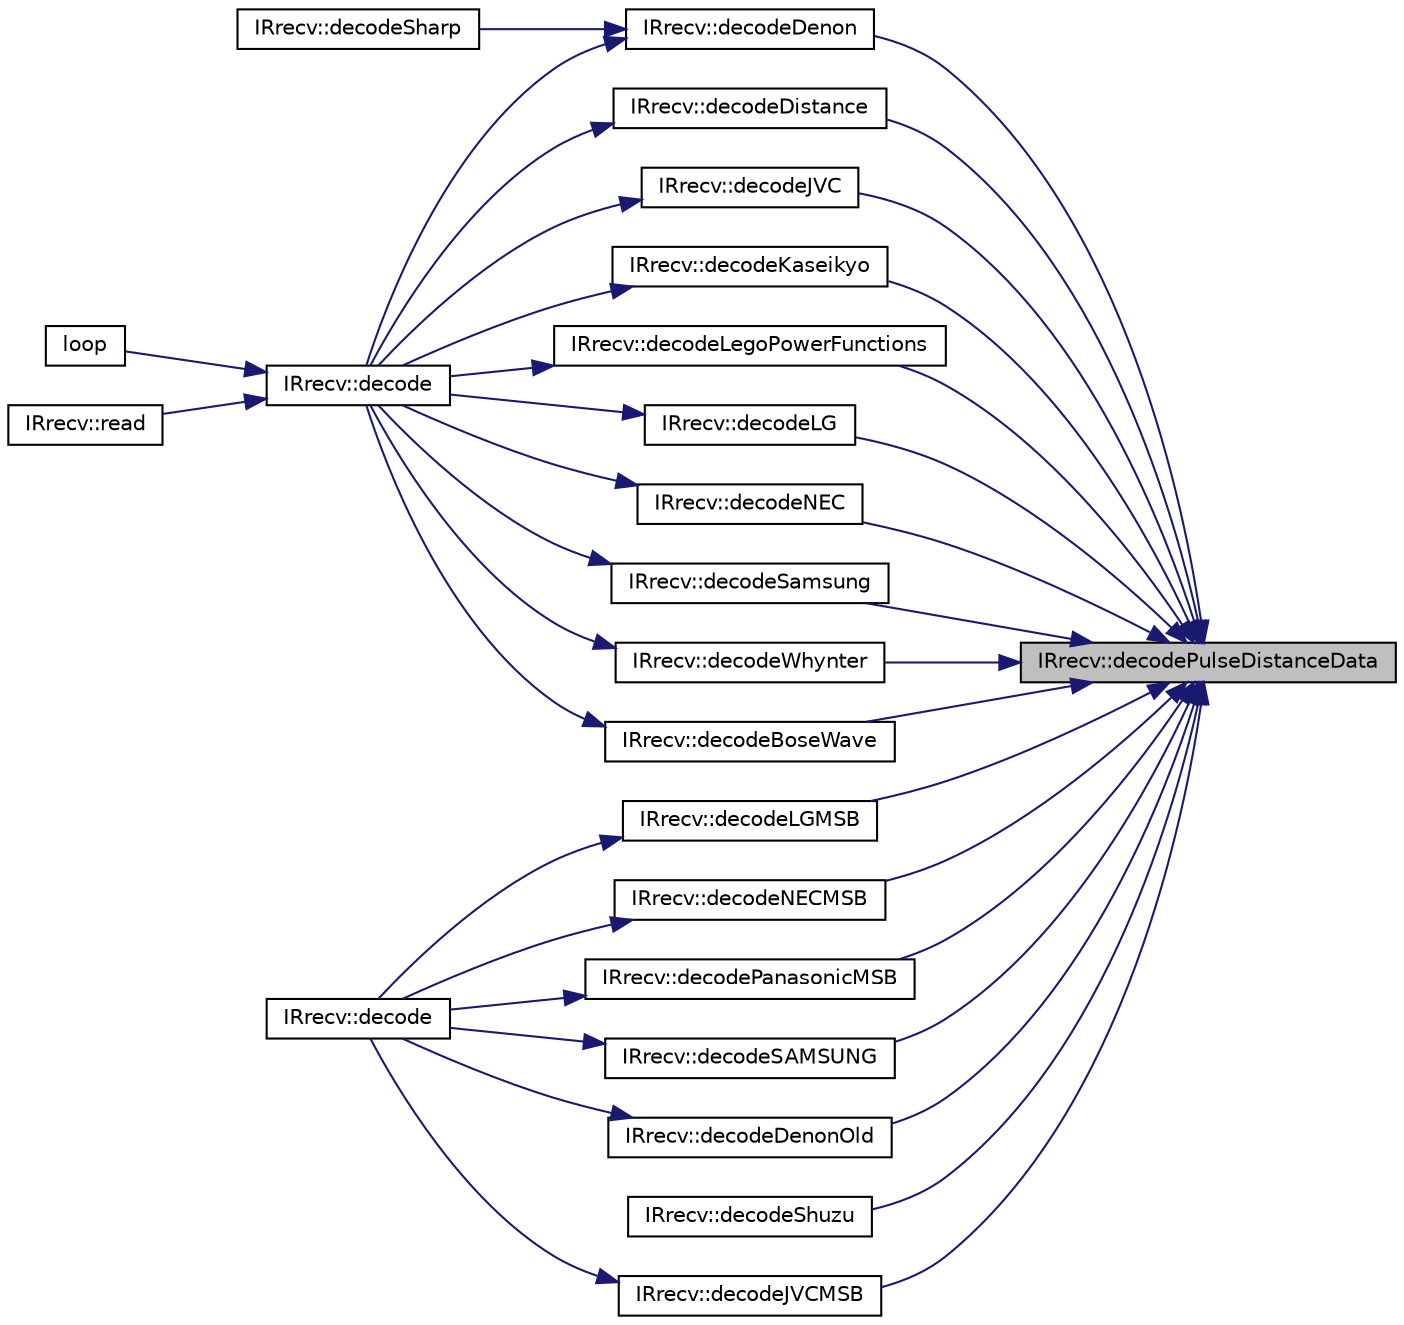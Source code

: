 digraph "IRrecv::decodePulseDistanceData"
{
 // LATEX_PDF_SIZE
  edge [fontname="Helvetica",fontsize="10",labelfontname="Helvetica",labelfontsize="10"];
  node [fontname="Helvetica",fontsize="10",shape=record];
  rankdir="RL";
  Node1 [label="IRrecv::decodePulseDistanceData",height=0.2,width=0.4,color="black", fillcolor="grey75", style="filled", fontcolor="black",tooltip=" "];
  Node1 -> Node2 [dir="back",color="midnightblue",fontsize="10",style="solid"];
  Node2 [label="IRrecv::decodeBoseWave",height=0.2,width=0.4,color="black", fillcolor="white", style="filled",URL="$group___decoder.html#gaf9a5bf8248971aca9d4f5b68f3e9f858",tooltip=" "];
  Node2 -> Node3 [dir="back",color="midnightblue",fontsize="10",style="solid"];
  Node3 [label="IRrecv::decode",height=0.2,width=0.4,color="black", fillcolor="white", style="filled",URL="$group___receiving.html#ga913af602be49b9182fb0b22e9e351b36",tooltip=" "];
  Node3 -> Node4 [dir="back",color="midnightblue",fontsize="10",style="solid"];
  Node4 [label="loop",height=0.2,width=0.4,color="black", fillcolor="white", style="filled",URL="$main_8cpp.html#afe461d27b9c48d5921c00d521181f12f",tooltip=" "];
  Node3 -> Node5 [dir="back",color="midnightblue",fontsize="10",style="solid"];
  Node5 [label="IRrecv::read",height=0.2,width=0.4,color="black", fillcolor="white", style="filled",URL="$group___receiving.html#ga471a42c75e807e43827e319852536e3c",tooltip=" "];
  Node1 -> Node6 [dir="back",color="midnightblue",fontsize="10",style="solid"];
  Node6 [label="IRrecv::decodeDenon",height=0.2,width=0.4,color="black", fillcolor="white", style="filled",URL="$group___decoder.html#ga680c0090daf6945a85fd2658af84dfac",tooltip=" "];
  Node6 -> Node3 [dir="back",color="midnightblue",fontsize="10",style="solid"];
  Node6 -> Node7 [dir="back",color="midnightblue",fontsize="10",style="solid"];
  Node7 [label="IRrecv::decodeSharp",height=0.2,width=0.4,color="black", fillcolor="white", style="filled",URL="$group___decoder.html#ga7edfd9309ccd7f87762a17480635dcd6",tooltip=" "];
  Node1 -> Node8 [dir="back",color="midnightblue",fontsize="10",style="solid"];
  Node8 [label="IRrecv::decodeDenonOld",height=0.2,width=0.4,color="black", fillcolor="white", style="filled",URL="$group___decoder.html#ga5d11ba281c103fe66e0912c46276c26e",tooltip=" "];
  Node8 -> Node9 [dir="back",color="midnightblue",fontsize="10",style="solid"];
  Node9 [label="IRrecv::decode",height=0.2,width=0.4,color="black", fillcolor="white", style="filled",URL="$group___receiving.html#ga9705c2ae98b44014e6e8bf55191b2eba",tooltip=" "];
  Node1 -> Node10 [dir="back",color="midnightblue",fontsize="10",style="solid"];
  Node10 [label="IRrecv::decodeDistance",height=0.2,width=0.4,color="black", fillcolor="white", style="filled",URL="$group___decoder.html#ga0d0267f8c89e3cffbecd103195b67f3c",tooltip=" "];
  Node10 -> Node3 [dir="back",color="midnightblue",fontsize="10",style="solid"];
  Node1 -> Node11 [dir="back",color="midnightblue",fontsize="10",style="solid"];
  Node11 [label="IRrecv::decodeJVC",height=0.2,width=0.4,color="black", fillcolor="white", style="filled",URL="$group___decoder.html#gad6ecf38f85cefea8f71090fce4dbbbed",tooltip=" "];
  Node11 -> Node3 [dir="back",color="midnightblue",fontsize="10",style="solid"];
  Node1 -> Node12 [dir="back",color="midnightblue",fontsize="10",style="solid"];
  Node12 [label="IRrecv::decodeJVCMSB",height=0.2,width=0.4,color="black", fillcolor="white", style="filled",URL="$group___decoder.html#gad7512fb183efc882f493ce5ab4c2bd10",tooltip=" "];
  Node12 -> Node9 [dir="back",color="midnightblue",fontsize="10",style="solid"];
  Node1 -> Node13 [dir="back",color="midnightblue",fontsize="10",style="solid"];
  Node13 [label="IRrecv::decodeKaseikyo",height=0.2,width=0.4,color="black", fillcolor="white", style="filled",URL="$group___decoder.html#ga099d67ab5fef881af8838d6cb11d0b14",tooltip=" "];
  Node13 -> Node3 [dir="back",color="midnightblue",fontsize="10",style="solid"];
  Node1 -> Node14 [dir="back",color="midnightblue",fontsize="10",style="solid"];
  Node14 [label="IRrecv::decodeLegoPowerFunctions",height=0.2,width=0.4,color="black", fillcolor="white", style="filled",URL="$group___decoder.html#gae96d28d8682a352cb1118aae25d5bba5",tooltip=" "];
  Node14 -> Node3 [dir="back",color="midnightblue",fontsize="10",style="solid"];
  Node1 -> Node15 [dir="back",color="midnightblue",fontsize="10",style="solid"];
  Node15 [label="IRrecv::decodeLG",height=0.2,width=0.4,color="black", fillcolor="white", style="filled",URL="$group___decoder.html#gac098ec62da77aa75ca9016d289f3d7aa",tooltip=" "];
  Node15 -> Node3 [dir="back",color="midnightblue",fontsize="10",style="solid"];
  Node1 -> Node16 [dir="back",color="midnightblue",fontsize="10",style="solid"];
  Node16 [label="IRrecv::decodeLGMSB",height=0.2,width=0.4,color="black", fillcolor="white", style="filled",URL="$group___decoder.html#ga1db023ba20fabb7190751b66445cc872",tooltip=" "];
  Node16 -> Node9 [dir="back",color="midnightblue",fontsize="10",style="solid"];
  Node1 -> Node17 [dir="back",color="midnightblue",fontsize="10",style="solid"];
  Node17 [label="IRrecv::decodeNEC",height=0.2,width=0.4,color="black", fillcolor="white", style="filled",URL="$group___decoder.html#ga3f1a3a12862517a61341a92dfb0ea7f8",tooltip=" "];
  Node17 -> Node3 [dir="back",color="midnightblue",fontsize="10",style="solid"];
  Node1 -> Node18 [dir="back",color="midnightblue",fontsize="10",style="solid"];
  Node18 [label="IRrecv::decodeNECMSB",height=0.2,width=0.4,color="black", fillcolor="white", style="filled",URL="$group___decoder.html#ga2b6633498c7e7b1ce64bb7f12a1ab4bd",tooltip=" "];
  Node18 -> Node9 [dir="back",color="midnightblue",fontsize="10",style="solid"];
  Node1 -> Node19 [dir="back",color="midnightblue",fontsize="10",style="solid"];
  Node19 [label="IRrecv::decodePanasonicMSB",height=0.2,width=0.4,color="black", fillcolor="white", style="filled",URL="$group___decoder.html#ga5b0375df7166d1b6b1886891768a9379",tooltip=" "];
  Node19 -> Node9 [dir="back",color="midnightblue",fontsize="10",style="solid"];
  Node1 -> Node20 [dir="back",color="midnightblue",fontsize="10",style="solid"];
  Node20 [label="IRrecv::decodeSamsung",height=0.2,width=0.4,color="black", fillcolor="white", style="filled",URL="$group___decoder.html#ga06311ef402fe0a9cc85ad9defd35fdec",tooltip=" "];
  Node20 -> Node3 [dir="back",color="midnightblue",fontsize="10",style="solid"];
  Node1 -> Node21 [dir="back",color="midnightblue",fontsize="10",style="solid"];
  Node21 [label="IRrecv::decodeSAMSUNG",height=0.2,width=0.4,color="black", fillcolor="white", style="filled",URL="$group___decoder.html#ga6bdd668914f10932bc87bc57c4059ccd",tooltip=" "];
  Node21 -> Node9 [dir="back",color="midnightblue",fontsize="10",style="solid"];
  Node1 -> Node22 [dir="back",color="midnightblue",fontsize="10",style="solid"];
  Node22 [label="IRrecv::decodeShuzu",height=0.2,width=0.4,color="black", fillcolor="white", style="filled",URL="$class_i_rrecv.html#a6207eb34d90c00db7d8d6c79e53e721d",tooltip=" "];
  Node1 -> Node23 [dir="back",color="midnightblue",fontsize="10",style="solid"];
  Node23 [label="IRrecv::decodeWhynter",height=0.2,width=0.4,color="black", fillcolor="white", style="filled",URL="$group___decoder.html#ga1de38e9831f29991f9be0e7a2583f142",tooltip=" "];
  Node23 -> Node3 [dir="back",color="midnightblue",fontsize="10",style="solid"];
}
